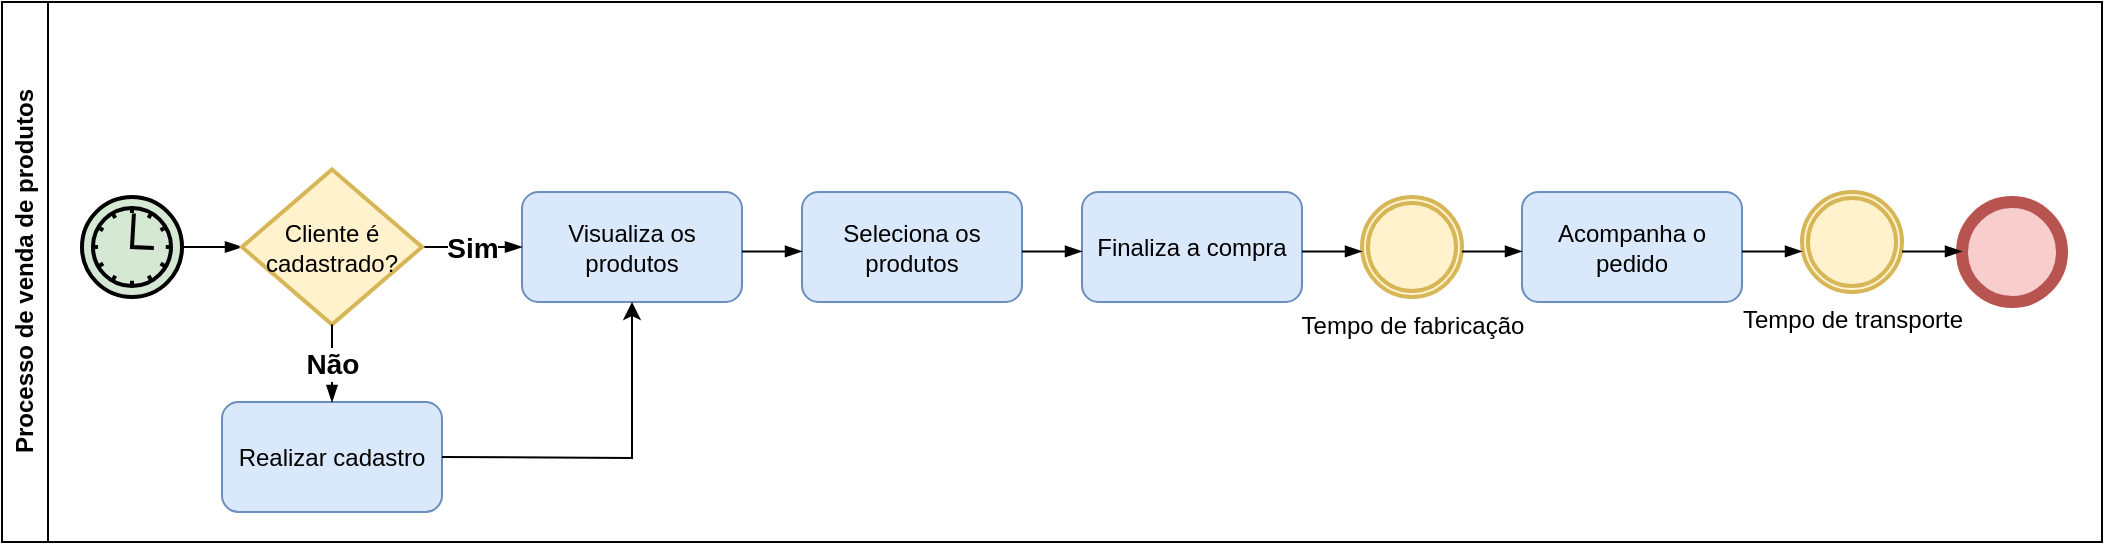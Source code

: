 <mxfile version="20.6.2" type="device"><diagram name="Page-1" id="2a216829-ef6e-dabb-86c1-c78162f3ba2b"><mxGraphModel dx="1422" dy="834" grid="1" gridSize="10" guides="1" tooltips="1" connect="1" arrows="1" fold="1" page="1" pageScale="1" pageWidth="850" pageHeight="1100" background="none" math="0" shadow="0"><root><mxCell id="0"/><mxCell id="1" parent="0"/><mxCell id="N4Gy8NOLZV6mCmLGWXOn-1" value="Processo de venda de produtos" style="swimlane;horizontal=0;whiteSpace=wrap;html=1;gradientColor=none;" vertex="1" parent="1"><mxGeometry x="40" y="40" width="1050" height="270" as="geometry"/></mxCell><mxCell id="N4Gy8NOLZV6mCmLGWXOn-4" value="Visualiza os produtos&lt;span style=&quot;color: rgba(0, 0, 0, 0); font-family: monospace; font-size: 0px; text-align: start;&quot;&gt;%3CmxGraphModel%3E%3Croot%3E%3CmxCell%20id%3D%220%22%2F%3E%3CmxCell%20id%3D%221%22%20parent%3D%220%22%2F%3E%3CmxCell%20id%3D%222%22%20value%3D%22Cliente%20acessa%20o%20site%2Fapp%22%20style%3D%22rounded%3D1%3BwhiteSpace%3Dwrap%3Bhtml%3D1%3BfillColor%3D%23dae8fc%3BstrokeColor%3D%236c8ebf%3B%22%20vertex%3D%221%22%20parent%3D%221%22%3E%3CmxGeometry%20x%3D%22160%22%20y%3D%22135%22%20width%3D%22110%22%20height%3D%2255%22%20as%3D%22geometry%22%2F%3E%3C%2FmxCell%3E%3C%2Froot%3E%3C%2FmxGraphModel%3E&lt;/span&gt;" style="rounded=1;whiteSpace=wrap;html=1;fillColor=#dae8fc;strokeColor=#6c8ebf;" vertex="1" parent="N4Gy8NOLZV6mCmLGWXOn-1"><mxGeometry x="260" y="95" width="110" height="55" as="geometry"/></mxCell><mxCell id="N4Gy8NOLZV6mCmLGWXOn-5" value="Seleciona os produtos" style="rounded=1;whiteSpace=wrap;html=1;fillColor=#dae8fc;strokeColor=#6c8ebf;" vertex="1" parent="N4Gy8NOLZV6mCmLGWXOn-1"><mxGeometry x="400" y="95" width="110" height="55" as="geometry"/></mxCell><mxCell id="N4Gy8NOLZV6mCmLGWXOn-6" value="Finaliza a compra" style="rounded=1;whiteSpace=wrap;html=1;fillColor=#dae8fc;strokeColor=#6c8ebf;" vertex="1" parent="N4Gy8NOLZV6mCmLGWXOn-1"><mxGeometry x="540" y="95" width="110" height="55" as="geometry"/></mxCell><mxCell id="N4Gy8NOLZV6mCmLGWXOn-7" value="Acompanha o pedido" style="rounded=1;whiteSpace=wrap;html=1;fillColor=#dae8fc;strokeColor=#6c8ebf;" vertex="1" parent="N4Gy8NOLZV6mCmLGWXOn-1"><mxGeometry x="760" y="95" width="110" height="55" as="geometry"/></mxCell><mxCell id="N4Gy8NOLZV6mCmLGWXOn-12" value="" style="points=[[0.145,0.145,0],[0.5,0,0],[0.855,0.145,0],[1,0.5,0],[0.855,0.855,0],[0.5,1,0],[0.145,0.855,0],[0,0.5,0]];shape=mxgraph.bpmn.event;html=1;verticalLabelPosition=bottom;labelBackgroundColor=#ffffff;verticalAlign=top;align=center;perimeter=ellipsePerimeter;outlineConnect=0;aspect=fixed;outline=standard;symbol=timer;strokeWidth=2;fillColor=#D5E8D4;gradientColor=none;" vertex="1" parent="N4Gy8NOLZV6mCmLGWXOn-1"><mxGeometry x="40" y="97.5" width="50" height="50" as="geometry"/></mxCell><mxCell id="N4Gy8NOLZV6mCmLGWXOn-13" value="Tempo de fabricação" style="points=[[0.145,0.145,0],[0.5,0,0],[0.855,0.145,0],[1,0.5,0],[0.855,0.855,0],[0.5,1,0],[0.145,0.855,0],[0,0.5,0]];shape=mxgraph.bpmn.event;html=1;verticalLabelPosition=bottom;labelBackgroundColor=#ffffff;verticalAlign=top;align=center;perimeter=ellipsePerimeter;outlineConnect=0;aspect=fixed;outline=throwing;symbol=general;strokeWidth=2;fillColor=#fff2cc;strokeColor=#d6b656;" vertex="1" parent="N4Gy8NOLZV6mCmLGWXOn-1"><mxGeometry x="680" y="97.5" width="50" height="50" as="geometry"/></mxCell><mxCell id="N4Gy8NOLZV6mCmLGWXOn-14" value="Tempo de transporte" style="points=[[0.145,0.145,0],[0.5,0,0],[0.855,0.145,0],[1,0.5,0],[0.855,0.855,0],[0.5,1,0],[0.145,0.855,0],[0,0.5,0]];shape=mxgraph.bpmn.event;html=1;verticalLabelPosition=bottom;labelBackgroundColor=#ffffff;verticalAlign=top;align=center;perimeter=ellipsePerimeter;outlineConnect=0;aspect=fixed;outline=throwing;symbol=general;strokeWidth=2;fillColor=#fff2cc;strokeColor=#d6b656;" vertex="1" parent="N4Gy8NOLZV6mCmLGWXOn-1"><mxGeometry x="900" y="95" width="50" height="50" as="geometry"/></mxCell><mxCell id="N4Gy8NOLZV6mCmLGWXOn-15" value="" style="points=[[0.145,0.145,0],[0.5,0,0],[0.855,0.145,0],[1,0.5,0],[0.855,0.855,0],[0.5,1,0],[0.145,0.855,0],[0,0.5,0]];shape=mxgraph.bpmn.event;html=1;verticalLabelPosition=bottom;labelBackgroundColor=#ffffff;verticalAlign=top;align=center;perimeter=ellipsePerimeter;outlineConnect=0;aspect=fixed;outline=end;symbol=terminate2;strokeWidth=2;fillColor=#f8cecc;strokeColor=#b85450;" vertex="1" parent="N4Gy8NOLZV6mCmLGWXOn-1"><mxGeometry x="980" y="100" width="50" height="50" as="geometry"/></mxCell><mxCell id="N4Gy8NOLZV6mCmLGWXOn-16" value="" style="edgeStyle=elbowEdgeStyle;fontSize=12;html=1;endArrow=blockThin;endFill=1;rounded=0;exitX=1;exitY=0.5;exitDx=0;exitDy=0;exitPerimeter=0;entryX=0;entryY=0.5;entryDx=0;entryDy=0;" edge="1" parent="N4Gy8NOLZV6mCmLGWXOn-1" source="N4Gy8NOLZV6mCmLGWXOn-12"><mxGeometry width="160" relative="1" as="geometry"><mxPoint x="350" y="180" as="sourcePoint"/><mxPoint x="120" y="122.5" as="targetPoint"/></mxGeometry></mxCell><mxCell id="N4Gy8NOLZV6mCmLGWXOn-17" value="&lt;font style=&quot;font-size: 14px;&quot;&gt;&lt;b&gt;Sim&lt;/b&gt;&lt;/font&gt;" style="edgeStyle=elbowEdgeStyle;fontSize=12;html=1;endArrow=blockThin;endFill=1;rounded=0;exitX=1;exitY=0.5;exitDx=0;exitDy=0;entryX=0;entryY=0.5;entryDx=0;entryDy=0;" edge="1" parent="N4Gy8NOLZV6mCmLGWXOn-1" source="N4Gy8NOLZV6mCmLGWXOn-25" target="N4Gy8NOLZV6mCmLGWXOn-4"><mxGeometry width="160" relative="1" as="geometry"><mxPoint x="230" y="119.71" as="sourcePoint"/><mxPoint x="260" y="119.71" as="targetPoint"/></mxGeometry></mxCell><mxCell id="N4Gy8NOLZV6mCmLGWXOn-18" value="" style="edgeStyle=elbowEdgeStyle;fontSize=12;html=1;endArrow=blockThin;endFill=1;rounded=0;exitX=1;exitY=0.5;exitDx=0;exitDy=0;exitPerimeter=0;entryX=0;entryY=0.5;entryDx=0;entryDy=0;" edge="1" parent="N4Gy8NOLZV6mCmLGWXOn-1"><mxGeometry width="160" relative="1" as="geometry"><mxPoint x="370" y="124.71" as="sourcePoint"/><mxPoint x="400" y="124.71" as="targetPoint"/></mxGeometry></mxCell><mxCell id="N4Gy8NOLZV6mCmLGWXOn-19" value="" style="edgeStyle=elbowEdgeStyle;fontSize=12;html=1;endArrow=blockThin;endFill=1;rounded=0;exitX=1;exitY=0.5;exitDx=0;exitDy=0;exitPerimeter=0;entryX=0;entryY=0.5;entryDx=0;entryDy=0;" edge="1" parent="N4Gy8NOLZV6mCmLGWXOn-1"><mxGeometry width="160" relative="1" as="geometry"><mxPoint x="510" y="124.71" as="sourcePoint"/><mxPoint x="540" y="124.71" as="targetPoint"/></mxGeometry></mxCell><mxCell id="N4Gy8NOLZV6mCmLGWXOn-20" value="" style="edgeStyle=elbowEdgeStyle;fontSize=12;html=1;endArrow=blockThin;endFill=1;rounded=0;exitX=1;exitY=0.5;exitDx=0;exitDy=0;exitPerimeter=0;entryX=0;entryY=0.5;entryDx=0;entryDy=0;" edge="1" parent="N4Gy8NOLZV6mCmLGWXOn-1"><mxGeometry width="160" relative="1" as="geometry"><mxPoint x="650" y="124.71" as="sourcePoint"/><mxPoint x="680" y="124.71" as="targetPoint"/></mxGeometry></mxCell><mxCell id="N4Gy8NOLZV6mCmLGWXOn-21" value="" style="edgeStyle=elbowEdgeStyle;fontSize=12;html=1;endArrow=blockThin;endFill=1;rounded=0;exitX=1;exitY=0.5;exitDx=0;exitDy=0;exitPerimeter=0;entryX=0;entryY=0.5;entryDx=0;entryDy=0;" edge="1" parent="N4Gy8NOLZV6mCmLGWXOn-1"><mxGeometry width="160" relative="1" as="geometry"><mxPoint x="730" y="124.71" as="sourcePoint"/><mxPoint x="760" y="124.71" as="targetPoint"/></mxGeometry></mxCell><mxCell id="N4Gy8NOLZV6mCmLGWXOn-22" value="" style="edgeStyle=elbowEdgeStyle;fontSize=12;html=1;endArrow=blockThin;endFill=1;rounded=0;exitX=1;exitY=0.5;exitDx=0;exitDy=0;exitPerimeter=0;entryX=0;entryY=0.5;entryDx=0;entryDy=0;" edge="1" parent="N4Gy8NOLZV6mCmLGWXOn-1"><mxGeometry width="160" relative="1" as="geometry"><mxPoint x="870" y="124.71" as="sourcePoint"/><mxPoint x="900" y="124.71" as="targetPoint"/></mxGeometry></mxCell><mxCell id="N4Gy8NOLZV6mCmLGWXOn-23" value="" style="edgeStyle=elbowEdgeStyle;fontSize=12;html=1;endArrow=blockThin;endFill=1;rounded=0;exitX=1;exitY=0.5;exitDx=0;exitDy=0;exitPerimeter=0;entryX=0;entryY=0.5;entryDx=0;entryDy=0;" edge="1" parent="N4Gy8NOLZV6mCmLGWXOn-1"><mxGeometry width="160" relative="1" as="geometry"><mxPoint x="950" y="124.71" as="sourcePoint"/><mxPoint x="980" y="124.71" as="targetPoint"/></mxGeometry></mxCell><mxCell id="N4Gy8NOLZV6mCmLGWXOn-32" style="edgeStyle=orthogonalEdgeStyle;rounded=0;orthogonalLoop=1;jettySize=auto;html=1;exitX=0.5;exitY=1;exitDx=0;exitDy=0;fontSize=14;" edge="1" parent="N4Gy8NOLZV6mCmLGWXOn-1" source="N4Gy8NOLZV6mCmLGWXOn-25"><mxGeometry relative="1" as="geometry"><mxPoint x="165" y="161.0" as="targetPoint"/></mxGeometry></mxCell><mxCell id="N4Gy8NOLZV6mCmLGWXOn-25" value="Cliente é cadastrado?" style="rhombus;whiteSpace=wrap;html=1;strokeWidth=2;fillColor=#fff2cc;strokeColor=#d6b656;" vertex="1" parent="N4Gy8NOLZV6mCmLGWXOn-1"><mxGeometry x="120" y="83.75" width="90" height="77.5" as="geometry"/></mxCell><mxCell id="N4Gy8NOLZV6mCmLGWXOn-35" value="Realizar cadastro" style="rounded=1;whiteSpace=wrap;html=1;fillColor=#dae8fc;strokeColor=#6c8ebf;" vertex="1" parent="N4Gy8NOLZV6mCmLGWXOn-1"><mxGeometry x="110" y="200" width="110" height="55" as="geometry"/></mxCell><mxCell id="N4Gy8NOLZV6mCmLGWXOn-36" value="&lt;font style=&quot;font-size: 14px;&quot;&gt;&lt;b&gt;Não&lt;/b&gt;&lt;/font&gt;" style="edgeStyle=elbowEdgeStyle;fontSize=12;html=1;endArrow=blockThin;endFill=1;rounded=0;exitX=0.5;exitY=1;exitDx=0;exitDy=0;entryX=0.5;entryY=0;entryDx=0;entryDy=0;" edge="1" parent="N4Gy8NOLZV6mCmLGWXOn-1" source="N4Gy8NOLZV6mCmLGWXOn-25" target="N4Gy8NOLZV6mCmLGWXOn-35"><mxGeometry width="160" relative="1" as="geometry"><mxPoint x="220" y="132.5" as="sourcePoint"/><mxPoint x="270" y="132.5" as="targetPoint"/></mxGeometry></mxCell><mxCell id="N4Gy8NOLZV6mCmLGWXOn-37" value="" style="endArrow=classic;html=1;rounded=0;fontSize=14;exitX=1;exitY=0.5;exitDx=0;exitDy=0;entryX=0.5;entryY=1;entryDx=0;entryDy=0;" edge="1" parent="N4Gy8NOLZV6mCmLGWXOn-1" source="N4Gy8NOLZV6mCmLGWXOn-35" target="N4Gy8NOLZV6mCmLGWXOn-4"><mxGeometry width="50" height="50" relative="1" as="geometry"><mxPoint x="570" y="300" as="sourcePoint"/><mxPoint x="620" y="250" as="targetPoint"/><Array as="points"><mxPoint x="315" y="228"/></Array></mxGeometry></mxCell></root></mxGraphModel></diagram></mxfile>